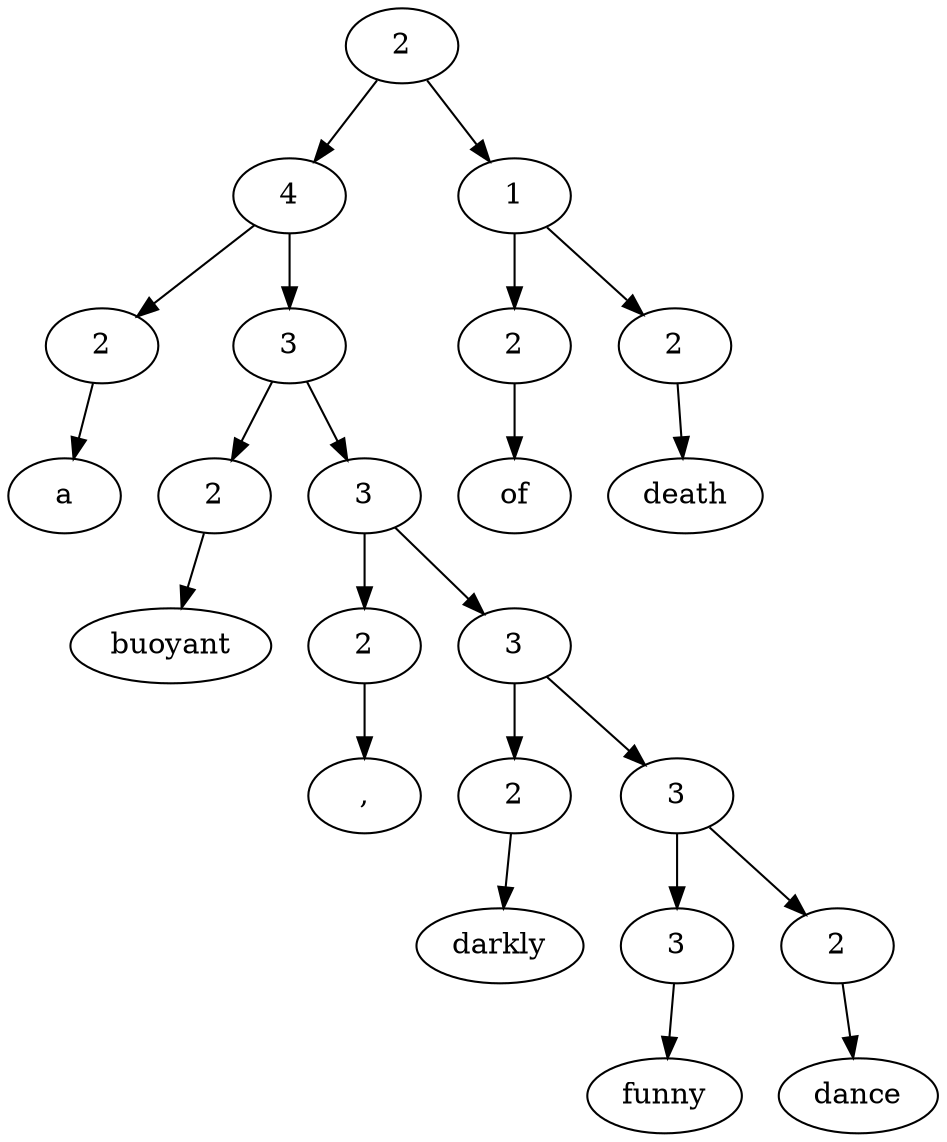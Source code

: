 digraph G{Node0 [label="2"]
Node0 -> Node1
Node0 -> Node18
Node1 [label="4"]
Node1 -> Node2
Node1 -> Node4
Node18 [label="1"]
Node18 -> Node19
Node18 -> Node21
Node2 [label="2"]
Node2 -> Node3
Node4 [label="3"]
Node4 -> Node5
Node4 -> Node7
Node19 [label="2"]
Node19 -> Node20
Node21 [label="2"]
Node21 -> Node22
Node3 [label="a"]
Node5 [label="2"]
Node5 -> Node6
Node7 [label="3"]
Node7 -> Node8
Node7 -> Node10
Node20 [label="of"]
Node22 [label="death"]
Node6 [label="buoyant"]
Node8 [label="2"]
Node8 -> Node9
Node10 [label="3"]
Node10 -> Node11
Node10 -> Node13
Node9 [label=","]
Node11 [label="2"]
Node11 -> Node12
Node13 [label="3"]
Node13 -> Node14
Node13 -> Node16
Node12 [label="darkly"]
Node14 [label="3"]
Node14 -> Node15
Node16 [label="2"]
Node16 -> Node17
Node15 [label="funny"]
Node17 [label="dance"]
}
